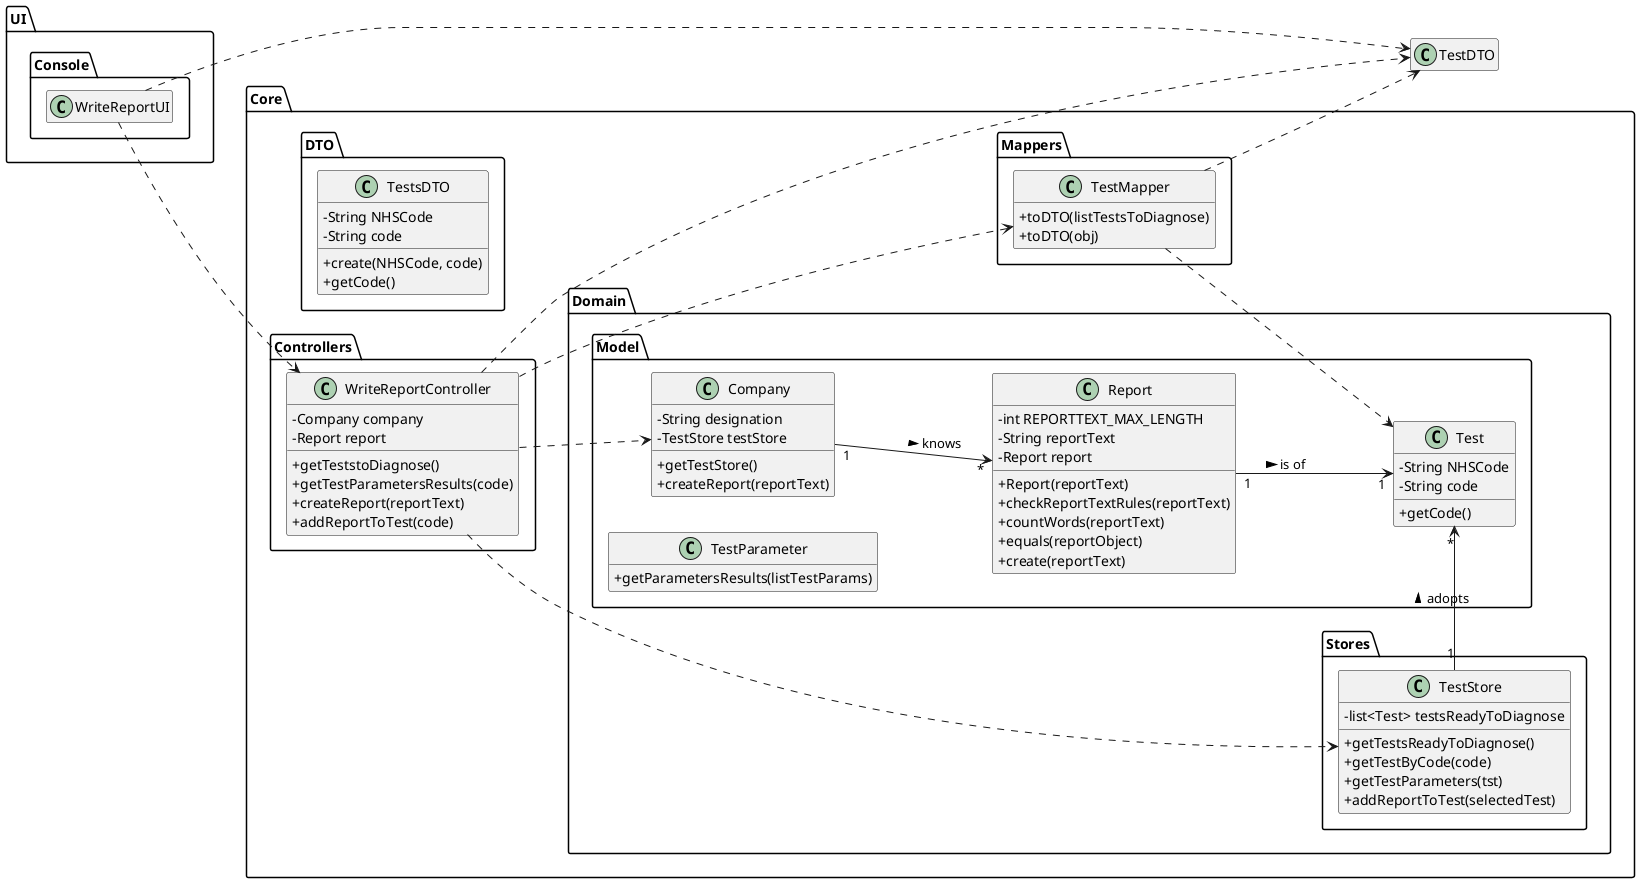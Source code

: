 @startuml
hide empty methods
hide empty attributes
left to right direction
skinparam classAttributeIconSize 0

package Core {

package Domain {

package Model {

class Company {
    -String designation
    -TestStore testStore
    +getTestStore()
    +createReport(reportText)
}

class Report {
    - int REPORTTEXT_MAX_LENGTH
    - String reportText
    - Report report
    + Report(reportText)
    + checkReportTextRules(reportText)
    + countWords(reportText)
    + equals(reportObject)
    + create(reportText)
}

class Test {
    -String NHSCode
    -String code
    +getCode()
}

class TestParameter {
    +getParametersResults(listTestParams)
}

}

package Stores {

class TestStore {
    -list<Test> testsReadyToDiagnose
    +getTestsReadyToDiagnose()
    +getTestByCode(code)
    +getTestParameters(tst)
    +addReportToTest(selectedTest)
}

}

}

package Mappers {

class TestMapper {
    +toDTO(listTestsToDiagnose)
    +toDTO(obj)
}

}

package DTO {

class TestsDTO {
    -String NHSCode
    -String code
    +create(NHSCode, code)
    +getCode()
}

}

package Controllers {

class WriteReportController {
    -Company company
    -Report report
    +getTeststoDiagnose()
    +getTestParametersResults(code)
    +createReport(reportText)
    +addReportToTest(code)
}

}

}

package UI {

package Console {

class WriteReportUI {
}

}

}

WriteReportUI ..> WriteReportController
WriteReportUI ..> TestDTO
WriteReportController ..> TestMapper
WriteReportController ..> Company
WriteReportController ..> TestStore
WriteReportController ..> TestDTO
TestStore "1" -> "*" Test : adopts >
Company "1" --> "*" Report : knows >
Report "1" --> "1" Test : is of >
TestMapper ..> Test
TestMapper ..> TestDTO

@enduml